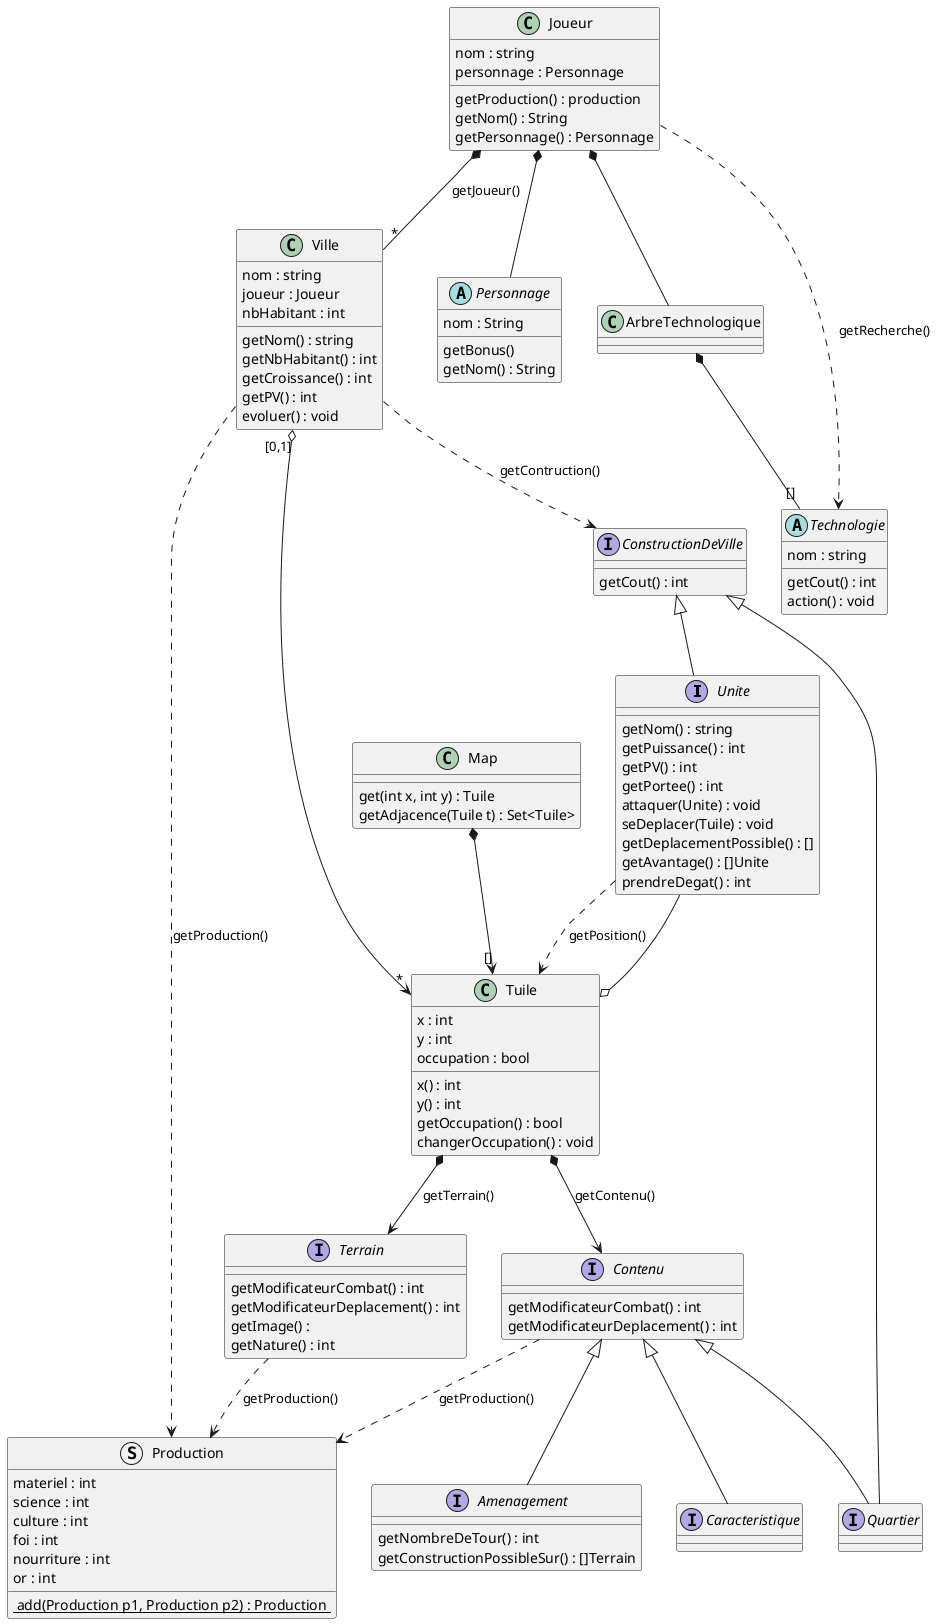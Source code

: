 @startuml Civilization

Interface Unite {
    getNom() : string
    getPuissance() : int
    getPV() : int
    getPortee() : int
    attaquer(Unite) : void
    seDeplacer(Tuile) : void
    getDeplacementPossible() : []
    getAvantage() : []Unite
    prendreDegat() : int
}


Class Tuile {
    x : int
    y : int
    occupation : bool
    x() : int
    y() : int
    getOccupation() : bool
    changerOccupation() : void
}

Class Map {
    get(int x, int y) : Tuile
    getAdjacence(Tuile t) : Set<Tuile>
}


Interface Terrain {
    getModificateurCombat() : int
    getModificateurDeplacement() : int
    getImage() : 
    getNature() : int
}

class Ville {
    nom : string
    joueur : Joueur
    nbHabitant : int
    getNom() : string
    getNbHabitant() : int
    getCroissance() : int
    getPV() : int
    evoluer() : void
}

struct Production {
    materiel : int
    science : int
    culture : int
    foi : int
    nourriture : int
    or : int

    <u> add(Production p1, Production p2) : Production </u>
}

Interface ConstructionDeVille {
    getCout() : int
}

Interface Contenu {
    getModificateurCombat() : int
    getModificateurDeplacement() : int
}


Interface Quartier


Interface Amenagement {
    getNombreDeTour() : int
    getConstructionPossibleSur() : []Terrain
}

Interface Caracteristique


Abstract class Personnage {
    nom : String
    getBonus()
    getNom() : String
}


Class Joueur {
    nom : string
    personnage : Personnage
    getProduction() : production
    getNom() : String
    getPersonnage() : Personnage
}

Class ArbreTechnologique

Abstract Class Technologie {
    nom : string
    getCout() : int
    action() : void
}


Unite ..> Tuile : getPosition() 

Tuile *--> Terrain : getTerrain()
Tuile *--> Contenu : getContenu()
Tuile o-- Unite

Contenu <|-- Quartier
Contenu <|-- Amenagement
Contenu <|-- Caracteristique
Contenu ..> Production : getProduction()

Terrain ..> Production : getProduction()

Ville "[0,1]" o-->"*" Tuile
Ville ..> ConstructionDeVille : getContruction()
Ville ..> Production : getProduction()

ConstructionDeVille <|-- Quartier
ConstructionDeVille <|-- Unite

Joueur *-- "*" Ville : getJoueur()
Joueur *-- Personnage
Joueur *-- ArbreTechnologique
Joueur ..> Technologie : getRecherche()

ArbreTechnologique *-- "[]" Technologie

Map *--> "[]" Tuile

@enduml
